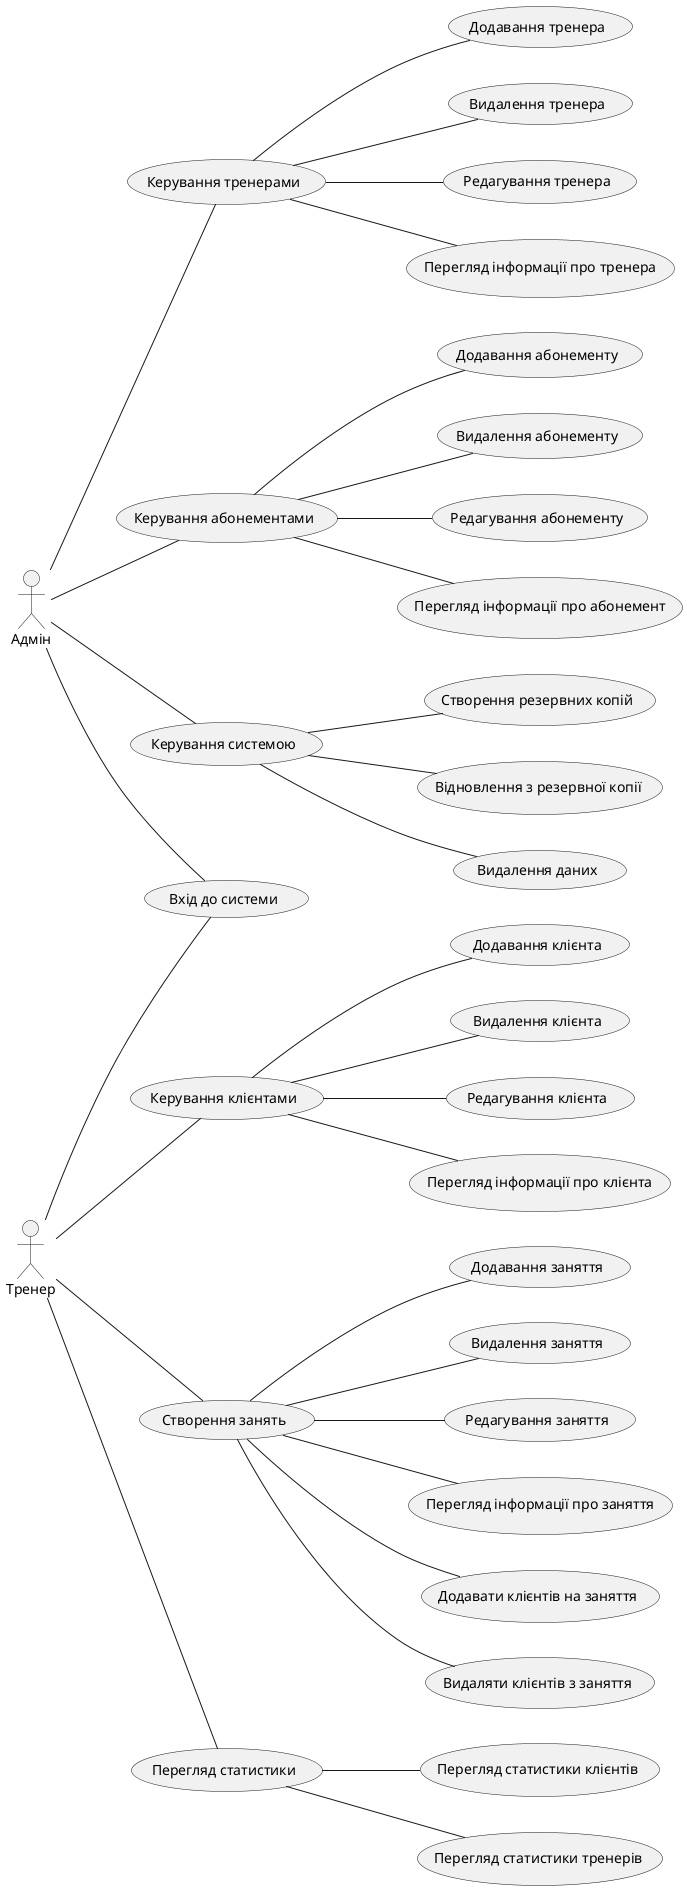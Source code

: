 @startuml
actor Admin as "Адмін"
actor Personal as "Тренер"

left to right direction

Admin -- (Керування тренерами)
(Керування тренерами) -- (Додавання тренера)
(Керування тренерами) -- (Видалення тренера)
(Керування тренерами) -- (Редагування тренера)
(Керування тренерами) -- (Перегляд інформації про тренера)

Personal -- (Керування клієнтами)
(Керування клієнтами) -- (Додавання клієнта)
(Керування клієнтами) -- (Видалення клієнта)
(Керування клієнтами) -- (Редагування клієнта)
(Керування клієнтами) -- (Перегляд інформації про клієнта)

Personal -- (Створення занять)
(Створення занять) -- (Додавання заняття)
(Створення занять) -- (Видалення заняття)
(Створення занять) -- (Редагування заняття)
(Створення занять) -- (Перегляд інформації про заняття)
(Створення занять) -- (Додавати клієнтів на заняття)
(Створення занять) -- (Видаляти клієнтів з заняття)

Personal -- (Перегляд статистики)
(Перегляд статистики) -- (Перегляд статистики клієнтів)
(Перегляд статистики) -- (Перегляд статистики тренерів)

Admin -- (Керування абонементами)
(Керування абонементами) -- (Додавання абонементу)
(Керування абонементами) -- (Видалення абонементу)
(Керування абонементами) -- (Редагування абонементу)
(Керування абонементами) -- (Перегляд інформації про абонемент)

Admin -- (Керування системою)
(Керування системою) -- (Створення резервних копій)
(Керування системою) -- (Відновлення з резервної копії)
(Керування системою) -- (Видалення даних)

Personal -- (Вхід до системи)
Admin -- (Вхід до системи)


@enduml
